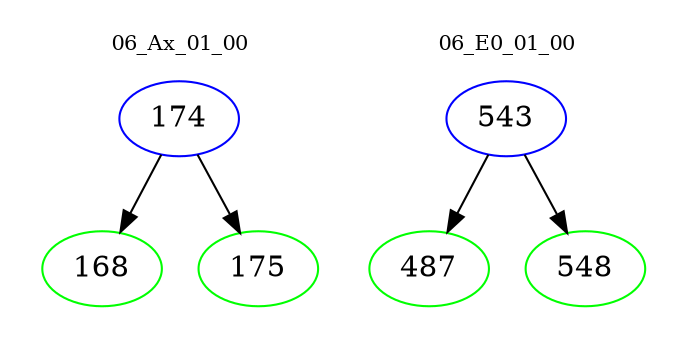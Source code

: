digraph{
subgraph cluster_0 {
color = white
label = "06_Ax_01_00";
fontsize=10;
T0_174 [label="174", color="blue"]
T0_174 -> T0_168 [color="black"]
T0_168 [label="168", color="green"]
T0_174 -> T0_175 [color="black"]
T0_175 [label="175", color="green"]
}
subgraph cluster_1 {
color = white
label = "06_E0_01_00";
fontsize=10;
T1_543 [label="543", color="blue"]
T1_543 -> T1_487 [color="black"]
T1_487 [label="487", color="green"]
T1_543 -> T1_548 [color="black"]
T1_548 [label="548", color="green"]
}
}
